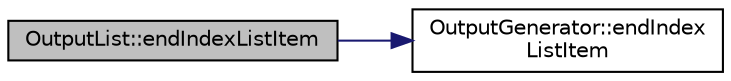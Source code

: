 digraph "OutputList::endIndexListItem"
{
 // LATEX_PDF_SIZE
  edge [fontname="Helvetica",fontsize="10",labelfontname="Helvetica",labelfontsize="10"];
  node [fontname="Helvetica",fontsize="10",shape=record];
  rankdir="LR";
  Node1 [label="OutputList::endIndexListItem",height=0.2,width=0.4,color="black", fillcolor="grey75", style="filled", fontcolor="black",tooltip=" "];
  Node1 -> Node2 [color="midnightblue",fontsize="10",style="solid",fontname="Helvetica"];
  Node2 [label="OutputGenerator::endIndex\lListItem",height=0.2,width=0.4,color="black", fillcolor="white", style="filled",URL="$classOutputGenerator.html#ac4911ae06d09bc207a4e0f9da24516bc",tooltip=" "];
}
